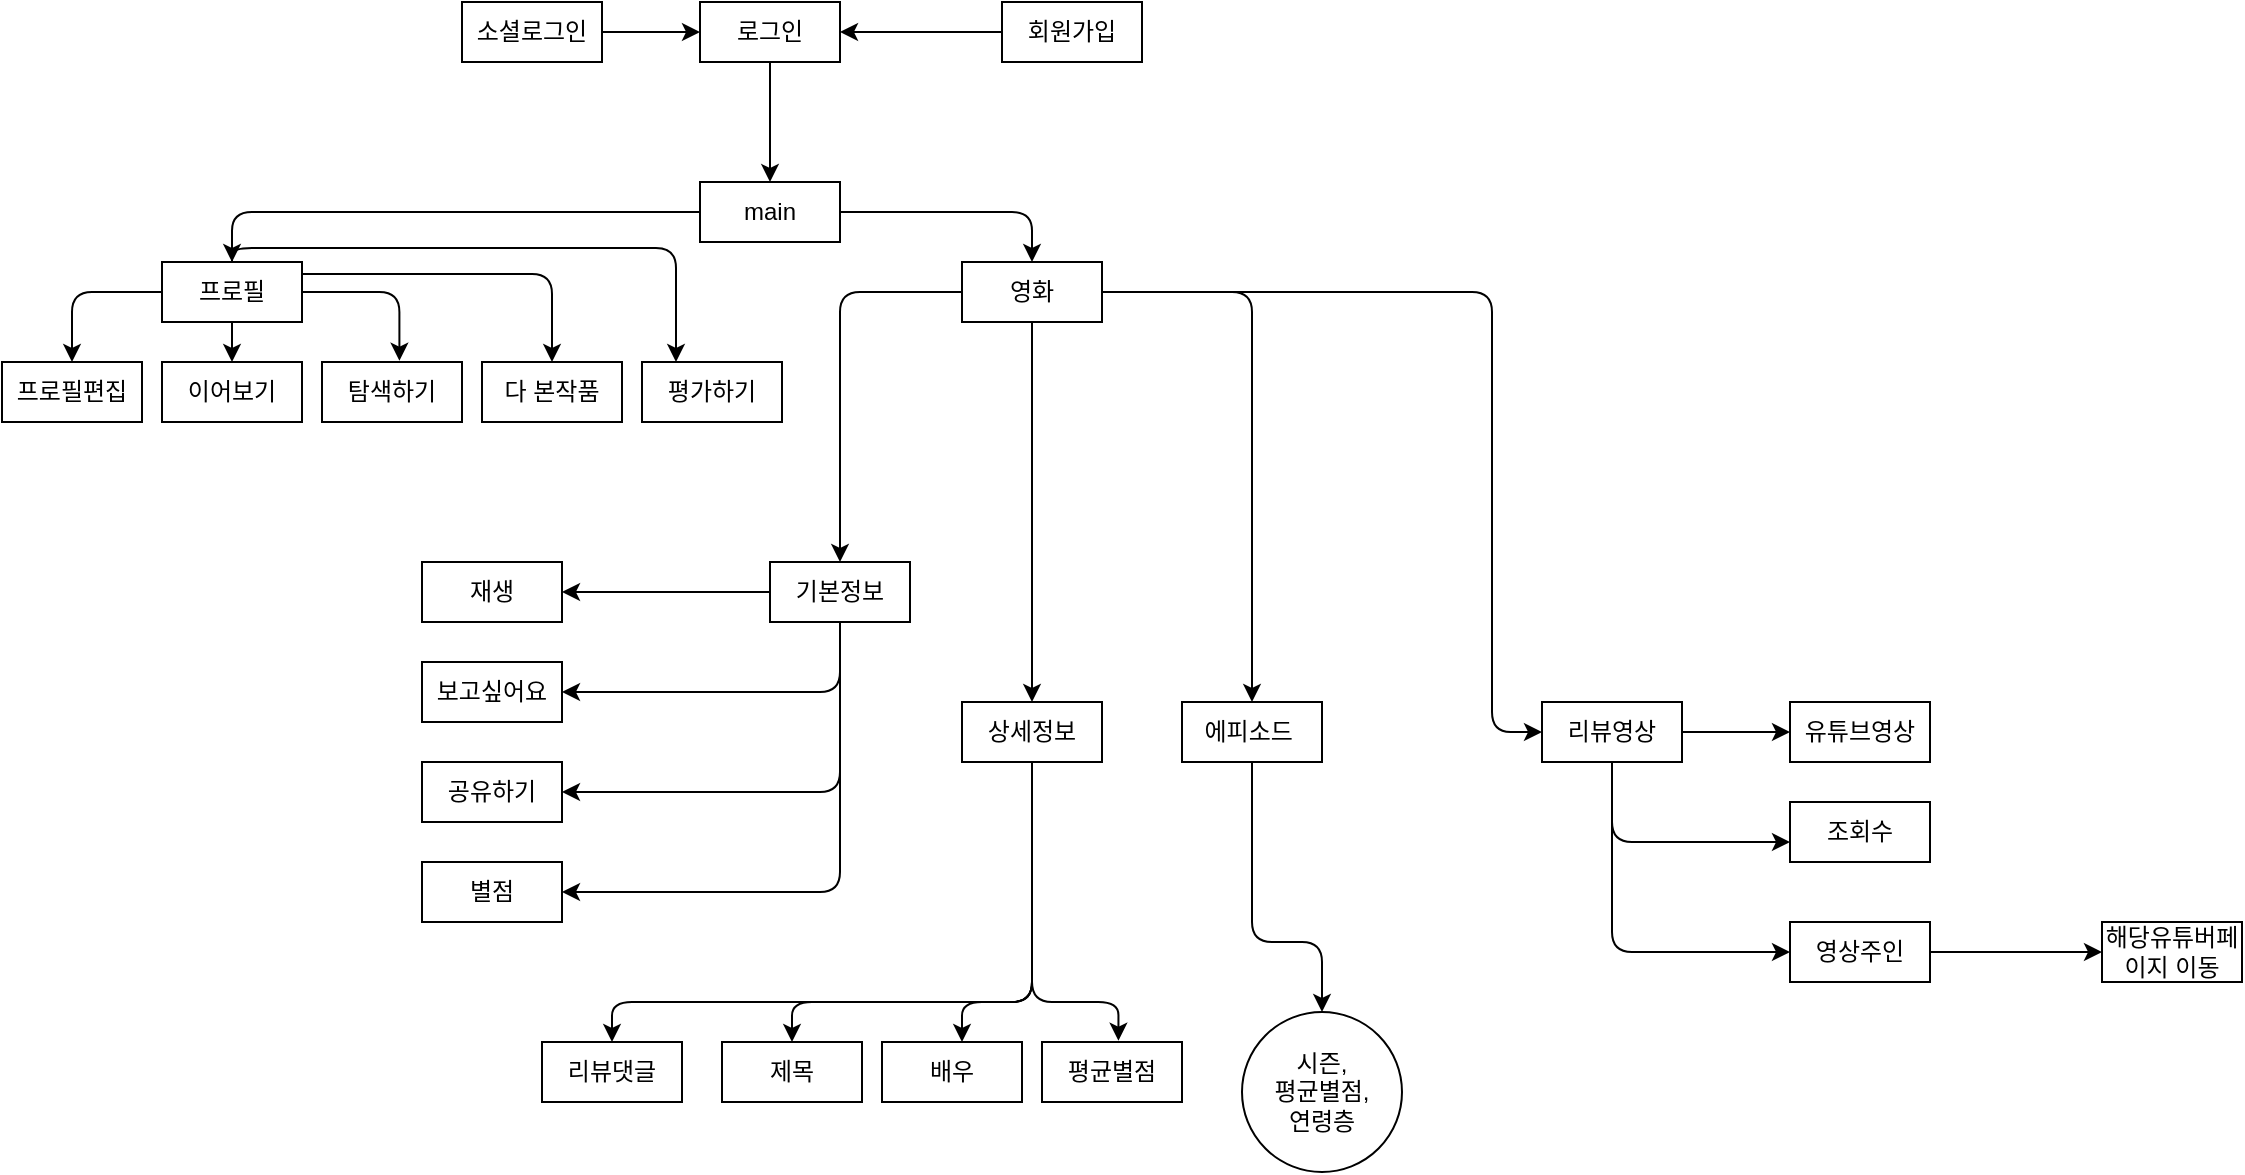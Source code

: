 <mxfile version="14.8.2" type="github">
  <diagram id="Gbn58XlaBNBeVXy45B3l" name="Page-1">
    <mxGraphModel dx="813" dy="435" grid="1" gridSize="10" guides="1" tooltips="1" connect="1" arrows="1" fold="1" page="1" pageScale="1" pageWidth="827" pageHeight="1169" math="0" shadow="0">
      <root>
        <mxCell id="0" />
        <mxCell id="1" parent="0" />
        <mxCell id="K9Gqze_4F7KGEhlYm7JS-2" value="회원가입&lt;br&gt;" style="rounded=0;whiteSpace=wrap;html=1;" vertex="1" parent="1">
          <mxGeometry x="530" y="40" width="70" height="30" as="geometry" />
        </mxCell>
        <mxCell id="K9Gqze_4F7KGEhlYm7JS-4" value="탐색하기" style="rounded=0;whiteSpace=wrap;html=1;" vertex="1" parent="1">
          <mxGeometry x="190" y="220" width="70" height="30" as="geometry" />
        </mxCell>
        <mxCell id="K9Gqze_4F7KGEhlYm7JS-5" value="평가하기" style="rounded=0;whiteSpace=wrap;html=1;" vertex="1" parent="1">
          <mxGeometry x="350" y="220" width="70" height="30" as="geometry" />
        </mxCell>
        <mxCell id="K9Gqze_4F7KGEhlYm7JS-6" value="프로필&lt;br&gt;" style="rounded=0;whiteSpace=wrap;html=1;" vertex="1" parent="1">
          <mxGeometry x="110" y="170" width="70" height="30" as="geometry" />
        </mxCell>
        <mxCell id="K9Gqze_4F7KGEhlYm7JS-7" value="프로필편집" style="rounded=0;whiteSpace=wrap;html=1;" vertex="1" parent="1">
          <mxGeometry x="30" y="220" width="70" height="30" as="geometry" />
        </mxCell>
        <mxCell id="K9Gqze_4F7KGEhlYm7JS-8" value="이어보기" style="rounded=0;whiteSpace=wrap;html=1;" vertex="1" parent="1">
          <mxGeometry x="110" y="220" width="70" height="30" as="geometry" />
        </mxCell>
        <mxCell id="K9Gqze_4F7KGEhlYm7JS-9" value="다 본작품" style="rounded=0;whiteSpace=wrap;html=1;" vertex="1" parent="1">
          <mxGeometry x="270" y="220" width="70" height="30" as="geometry" />
        </mxCell>
        <mxCell id="K9Gqze_4F7KGEhlYm7JS-13" value="" style="endArrow=classic;html=1;exitX=0.5;exitY=1;exitDx=0;exitDy=0;" edge="1" parent="1" source="K9Gqze_4F7KGEhlYm7JS-6" target="K9Gqze_4F7KGEhlYm7JS-8">
          <mxGeometry width="50" height="50" relative="1" as="geometry">
            <mxPoint x="250" y="360" as="sourcePoint" />
            <mxPoint x="300" y="310" as="targetPoint" />
          </mxGeometry>
        </mxCell>
        <mxCell id="K9Gqze_4F7KGEhlYm7JS-14" value="로그인&lt;br&gt;" style="rounded=0;whiteSpace=wrap;html=1;" vertex="1" parent="1">
          <mxGeometry x="379" y="40" width="70" height="30" as="geometry" />
        </mxCell>
        <mxCell id="K9Gqze_4F7KGEhlYm7JS-15" value="main&lt;br&gt;" style="rounded=0;whiteSpace=wrap;html=1;" vertex="1" parent="1">
          <mxGeometry x="379" y="130" width="70" height="30" as="geometry" />
        </mxCell>
        <mxCell id="K9Gqze_4F7KGEhlYm7JS-16" value="" style="endArrow=classic;html=1;exitX=0;exitY=0.5;exitDx=0;exitDy=0;entryX=1;entryY=0.5;entryDx=0;entryDy=0;" edge="1" parent="1" source="K9Gqze_4F7KGEhlYm7JS-2" target="K9Gqze_4F7KGEhlYm7JS-14">
          <mxGeometry width="50" height="50" relative="1" as="geometry">
            <mxPoint x="360" y="60" as="sourcePoint" />
            <mxPoint x="360" y="110" as="targetPoint" />
          </mxGeometry>
        </mxCell>
        <mxCell id="K9Gqze_4F7KGEhlYm7JS-18" value="" style="endArrow=classic;html=1;exitX=0.5;exitY=1;exitDx=0;exitDy=0;entryX=0.5;entryY=0;entryDx=0;entryDy=0;" edge="1" parent="1" source="K9Gqze_4F7KGEhlYm7JS-14" target="K9Gqze_4F7KGEhlYm7JS-15">
          <mxGeometry width="50" height="50" relative="1" as="geometry">
            <mxPoint x="330" y="140" as="sourcePoint" />
            <mxPoint x="380" y="90" as="targetPoint" />
          </mxGeometry>
        </mxCell>
        <mxCell id="K9Gqze_4F7KGEhlYm7JS-21" value="" style="edgeStyle=segmentEdgeStyle;endArrow=classic;html=1;exitX=0;exitY=0.5;exitDx=0;exitDy=0;entryX=0.5;entryY=0;entryDx=0;entryDy=0;" edge="1" parent="1" source="K9Gqze_4F7KGEhlYm7JS-15" target="K9Gqze_4F7KGEhlYm7JS-6">
          <mxGeometry width="50" height="50" relative="1" as="geometry">
            <mxPoint x="280" y="250" as="sourcePoint" />
            <mxPoint x="330" y="200" as="targetPoint" />
          </mxGeometry>
        </mxCell>
        <mxCell id="K9Gqze_4F7KGEhlYm7JS-22" value="" style="edgeStyle=segmentEdgeStyle;endArrow=classic;html=1;entryX=0.5;entryY=0;entryDx=0;entryDy=0;" edge="1" parent="1" source="K9Gqze_4F7KGEhlYm7JS-6" target="K9Gqze_4F7KGEhlYm7JS-7">
          <mxGeometry width="50" height="50" relative="1" as="geometry">
            <mxPoint x="110" y="175" as="sourcePoint" />
            <mxPoint x="26" y="190" as="targetPoint" />
          </mxGeometry>
        </mxCell>
        <mxCell id="K9Gqze_4F7KGEhlYm7JS-23" value="" style="edgeStyle=segmentEdgeStyle;endArrow=classic;html=1;entryX=0.553;entryY=-0.021;entryDx=0;entryDy=0;exitX=1;exitY=0.5;exitDx=0;exitDy=0;entryPerimeter=0;" edge="1" parent="1" source="K9Gqze_4F7KGEhlYm7JS-6" target="K9Gqze_4F7KGEhlYm7JS-4">
          <mxGeometry width="50" height="50" relative="1" as="geometry">
            <mxPoint x="120" y="185" as="sourcePoint" />
            <mxPoint x="75" y="230" as="targetPoint" />
          </mxGeometry>
        </mxCell>
        <mxCell id="K9Gqze_4F7KGEhlYm7JS-24" value="" style="edgeStyle=segmentEdgeStyle;endArrow=classic;html=1;entryX=0.5;entryY=0;entryDx=0;entryDy=0;" edge="1" parent="1" source="K9Gqze_4F7KGEhlYm7JS-6" target="K9Gqze_4F7KGEhlYm7JS-9">
          <mxGeometry width="50" height="50" relative="1" as="geometry">
            <mxPoint x="180" y="175.63" as="sourcePoint" />
            <mxPoint x="228.71" y="220.0" as="targetPoint" />
            <Array as="points">
              <mxPoint x="305" y="176" />
            </Array>
          </mxGeometry>
        </mxCell>
        <mxCell id="K9Gqze_4F7KGEhlYm7JS-25" value="" style="edgeStyle=segmentEdgeStyle;endArrow=classic;html=1;" edge="1" parent="1" source="K9Gqze_4F7KGEhlYm7JS-6" target="K9Gqze_4F7KGEhlYm7JS-5">
          <mxGeometry width="50" height="50" relative="1" as="geometry">
            <mxPoint x="242.5" y="163" as="sourcePoint" />
            <mxPoint x="367.5" y="207" as="targetPoint" />
            <Array as="points">
              <mxPoint x="145" y="163" />
              <mxPoint x="367" y="163" />
            </Array>
          </mxGeometry>
        </mxCell>
        <mxCell id="K9Gqze_4F7KGEhlYm7JS-29" value="소셜로그인" style="rounded=0;whiteSpace=wrap;html=1;" vertex="1" parent="1">
          <mxGeometry x="260" y="40" width="70" height="30" as="geometry" />
        </mxCell>
        <mxCell id="K9Gqze_4F7KGEhlYm7JS-30" value="" style="endArrow=classic;html=1;exitX=1;exitY=0.5;exitDx=0;exitDy=0;entryX=0;entryY=0.5;entryDx=0;entryDy=0;" edge="1" parent="1" source="K9Gqze_4F7KGEhlYm7JS-29" target="K9Gqze_4F7KGEhlYm7JS-14">
          <mxGeometry width="50" height="50" relative="1" as="geometry">
            <mxPoint x="420" y="180" as="sourcePoint" />
            <mxPoint x="470" y="130" as="targetPoint" />
          </mxGeometry>
        </mxCell>
        <mxCell id="K9Gqze_4F7KGEhlYm7JS-31" value="영화" style="rounded=0;whiteSpace=wrap;html=1;" vertex="1" parent="1">
          <mxGeometry x="510" y="170" width="70" height="30" as="geometry" />
        </mxCell>
        <mxCell id="K9Gqze_4F7KGEhlYm7JS-33" value="기본정보" style="rounded=0;whiteSpace=wrap;html=1;" vertex="1" parent="1">
          <mxGeometry x="414" y="320" width="70" height="30" as="geometry" />
        </mxCell>
        <mxCell id="K9Gqze_4F7KGEhlYm7JS-34" value="상세정보" style="rounded=0;whiteSpace=wrap;html=1;" vertex="1" parent="1">
          <mxGeometry x="510" y="390" width="70" height="30" as="geometry" />
        </mxCell>
        <mxCell id="K9Gqze_4F7KGEhlYm7JS-37" value="에피소드&amp;nbsp;" style="rounded=0;whiteSpace=wrap;html=1;" vertex="1" parent="1">
          <mxGeometry x="620" y="390" width="70" height="30" as="geometry" />
        </mxCell>
        <mxCell id="K9Gqze_4F7KGEhlYm7JS-39" value="리뷰영상&lt;br&gt;" style="rounded=0;whiteSpace=wrap;html=1;" vertex="1" parent="1">
          <mxGeometry x="800" y="390" width="70" height="30" as="geometry" />
        </mxCell>
        <mxCell id="K9Gqze_4F7KGEhlYm7JS-40" value="" style="edgeStyle=segmentEdgeStyle;endArrow=classic;html=1;exitX=1;exitY=0.5;exitDx=0;exitDy=0;entryX=0.5;entryY=0;entryDx=0;entryDy=0;" edge="1" parent="1" source="K9Gqze_4F7KGEhlYm7JS-15" target="K9Gqze_4F7KGEhlYm7JS-31">
          <mxGeometry width="50" height="50" relative="1" as="geometry">
            <mxPoint x="389" y="155" as="sourcePoint" />
            <mxPoint x="155" y="180" as="targetPoint" />
          </mxGeometry>
        </mxCell>
        <mxCell id="K9Gqze_4F7KGEhlYm7JS-41" value="" style="edgeStyle=segmentEdgeStyle;endArrow=classic;html=1;exitX=0;exitY=0.5;exitDx=0;exitDy=0;entryX=0.5;entryY=0;entryDx=0;entryDy=0;" edge="1" parent="1" source="K9Gqze_4F7KGEhlYm7JS-31" target="K9Gqze_4F7KGEhlYm7JS-33">
          <mxGeometry width="50" height="50" relative="1" as="geometry">
            <mxPoint x="470" y="280" as="sourcePoint" />
            <mxPoint x="566" y="305" as="targetPoint" />
          </mxGeometry>
        </mxCell>
        <mxCell id="K9Gqze_4F7KGEhlYm7JS-43" value="" style="edgeStyle=segmentEdgeStyle;endArrow=classic;html=1;exitX=1;exitY=0.5;exitDx=0;exitDy=0;" edge="1" parent="1" source="K9Gqze_4F7KGEhlYm7JS-31" target="K9Gqze_4F7KGEhlYm7JS-37">
          <mxGeometry width="50" height="50" relative="1" as="geometry">
            <mxPoint x="661" y="195" as="sourcePoint" />
            <mxPoint x="600" y="330" as="targetPoint" />
          </mxGeometry>
        </mxCell>
        <mxCell id="K9Gqze_4F7KGEhlYm7JS-44" value="" style="edgeStyle=segmentEdgeStyle;endArrow=classic;html=1;exitX=0.5;exitY=1;exitDx=0;exitDy=0;" edge="1" parent="1" source="K9Gqze_4F7KGEhlYm7JS-31" target="K9Gqze_4F7KGEhlYm7JS-34">
          <mxGeometry width="50" height="50" relative="1" as="geometry">
            <mxPoint x="545" y="240" as="sourcePoint" />
            <mxPoint x="484" y="375" as="targetPoint" />
          </mxGeometry>
        </mxCell>
        <mxCell id="K9Gqze_4F7KGEhlYm7JS-46" value="" style="edgeStyle=segmentEdgeStyle;endArrow=classic;html=1;exitX=1;exitY=0.5;exitDx=0;exitDy=0;" edge="1" parent="1" source="K9Gqze_4F7KGEhlYm7JS-31" target="K9Gqze_4F7KGEhlYm7JS-39">
          <mxGeometry width="50" height="50" relative="1" as="geometry">
            <mxPoint x="680" y="167.5" as="sourcePoint" />
            <mxPoint x="815" y="302.5" as="targetPoint" />
            <Array as="points">
              <mxPoint x="775" y="185" />
            </Array>
          </mxGeometry>
        </mxCell>
        <mxCell id="K9Gqze_4F7KGEhlYm7JS-47" value="재생" style="rounded=0;whiteSpace=wrap;html=1;" vertex="1" parent="1">
          <mxGeometry x="240" y="320" width="70" height="30" as="geometry" />
        </mxCell>
        <mxCell id="K9Gqze_4F7KGEhlYm7JS-48" value="보고싶어요" style="rounded=0;whiteSpace=wrap;html=1;" vertex="1" parent="1">
          <mxGeometry x="240" y="370" width="70" height="30" as="geometry" />
        </mxCell>
        <mxCell id="K9Gqze_4F7KGEhlYm7JS-49" value="공유하기" style="rounded=0;whiteSpace=wrap;html=1;" vertex="1" parent="1">
          <mxGeometry x="240" y="420" width="70" height="30" as="geometry" />
        </mxCell>
        <mxCell id="K9Gqze_4F7KGEhlYm7JS-50" value="별점" style="rounded=0;whiteSpace=wrap;html=1;" vertex="1" parent="1">
          <mxGeometry x="240" y="470" width="70" height="30" as="geometry" />
        </mxCell>
        <mxCell id="K9Gqze_4F7KGEhlYm7JS-56" value="" style="endArrow=classic;html=1;exitX=0;exitY=0.5;exitDx=0;exitDy=0;entryX=1;entryY=0.5;entryDx=0;entryDy=0;" edge="1" parent="1" source="K9Gqze_4F7KGEhlYm7JS-33" target="K9Gqze_4F7KGEhlYm7JS-47">
          <mxGeometry width="50" height="50" relative="1" as="geometry">
            <mxPoint x="480" y="450" as="sourcePoint" />
            <mxPoint x="530" y="400" as="targetPoint" />
          </mxGeometry>
        </mxCell>
        <mxCell id="K9Gqze_4F7KGEhlYm7JS-57" value="" style="edgeStyle=elbowEdgeStyle;elbow=vertical;endArrow=classic;html=1;exitX=0.5;exitY=1;exitDx=0;exitDy=0;entryX=1;entryY=0.5;entryDx=0;entryDy=0;" edge="1" parent="1" source="K9Gqze_4F7KGEhlYm7JS-33" target="K9Gqze_4F7KGEhlYm7JS-49">
          <mxGeometry width="50" height="50" relative="1" as="geometry">
            <mxPoint x="430" y="430" as="sourcePoint" />
            <mxPoint x="420" y="440" as="targetPoint" />
            <Array as="points">
              <mxPoint x="380" y="435" />
            </Array>
          </mxGeometry>
        </mxCell>
        <mxCell id="K9Gqze_4F7KGEhlYm7JS-58" value="" style="edgeStyle=elbowEdgeStyle;elbow=vertical;endArrow=classic;html=1;exitX=0.5;exitY=1;exitDx=0;exitDy=0;" edge="1" parent="1" source="K9Gqze_4F7KGEhlYm7JS-33" target="K9Gqze_4F7KGEhlYm7JS-48">
          <mxGeometry width="50" height="50" relative="1" as="geometry">
            <mxPoint x="430" y="430" as="sourcePoint" />
            <mxPoint x="480" y="380" as="targetPoint" />
            <Array as="points">
              <mxPoint x="380" y="385" />
            </Array>
          </mxGeometry>
        </mxCell>
        <mxCell id="K9Gqze_4F7KGEhlYm7JS-59" value="" style="edgeStyle=elbowEdgeStyle;elbow=vertical;endArrow=classic;html=1;exitX=0.5;exitY=1;exitDx=0;exitDy=0;entryX=1;entryY=0.5;entryDx=0;entryDy=0;" edge="1" parent="1" source="K9Gqze_4F7KGEhlYm7JS-33" target="K9Gqze_4F7KGEhlYm7JS-50">
          <mxGeometry width="50" height="50" relative="1" as="geometry">
            <mxPoint x="454.5" y="400" as="sourcePoint" />
            <mxPoint x="316" y="485" as="targetPoint" />
            <Array as="points">
              <mxPoint x="385.5" y="485" />
            </Array>
          </mxGeometry>
        </mxCell>
        <mxCell id="K9Gqze_4F7KGEhlYm7JS-60" value="제목" style="rounded=0;whiteSpace=wrap;html=1;" vertex="1" parent="1">
          <mxGeometry x="390" y="560" width="70" height="30" as="geometry" />
        </mxCell>
        <mxCell id="K9Gqze_4F7KGEhlYm7JS-61" value="평균별점" style="rounded=0;whiteSpace=wrap;html=1;" vertex="1" parent="1">
          <mxGeometry x="550" y="560" width="70" height="30" as="geometry" />
        </mxCell>
        <mxCell id="K9Gqze_4F7KGEhlYm7JS-62" value="리뷰댓글" style="rounded=0;whiteSpace=wrap;html=1;" vertex="1" parent="1">
          <mxGeometry x="300" y="560" width="70" height="30" as="geometry" />
        </mxCell>
        <mxCell id="K9Gqze_4F7KGEhlYm7JS-63" value="배우" style="rounded=0;whiteSpace=wrap;html=1;" vertex="1" parent="1">
          <mxGeometry x="470" y="560" width="70" height="30" as="geometry" />
        </mxCell>
        <mxCell id="K9Gqze_4F7KGEhlYm7JS-67" value="" style="edgeStyle=elbowEdgeStyle;elbow=vertical;endArrow=classic;html=1;exitX=0.5;exitY=1;exitDx=0;exitDy=0;" edge="1" parent="1" source="K9Gqze_4F7KGEhlYm7JS-34" target="K9Gqze_4F7KGEhlYm7JS-63">
          <mxGeometry width="50" height="50" relative="1" as="geometry">
            <mxPoint x="540" y="440" as="sourcePoint" />
            <mxPoint x="401.0" y="552.5" as="targetPoint" />
            <Array as="points">
              <mxPoint x="510" y="540" />
            </Array>
          </mxGeometry>
        </mxCell>
        <mxCell id="K9Gqze_4F7KGEhlYm7JS-68" value="" style="edgeStyle=elbowEdgeStyle;elbow=vertical;endArrow=classic;html=1;exitX=0.5;exitY=1;exitDx=0;exitDy=0;entryX=0.5;entryY=0;entryDx=0;entryDy=0;" edge="1" parent="1" source="K9Gqze_4F7KGEhlYm7JS-34" target="K9Gqze_4F7KGEhlYm7JS-60">
          <mxGeometry width="50" height="50" relative="1" as="geometry">
            <mxPoint x="555" y="430" as="sourcePoint" />
            <mxPoint x="520" y="570" as="targetPoint" />
            <Array as="points">
              <mxPoint x="520" y="540" />
              <mxPoint x="520" y="550" />
            </Array>
          </mxGeometry>
        </mxCell>
        <mxCell id="K9Gqze_4F7KGEhlYm7JS-69" value="" style="edgeStyle=elbowEdgeStyle;elbow=vertical;endArrow=classic;html=1;exitX=0.5;exitY=1;exitDx=0;exitDy=0;" edge="1" parent="1" source="K9Gqze_4F7KGEhlYm7JS-34" target="K9Gqze_4F7KGEhlYm7JS-62">
          <mxGeometry width="50" height="50" relative="1" as="geometry">
            <mxPoint x="565" y="445" as="sourcePoint" />
            <mxPoint x="445" y="585" as="targetPoint" />
            <Array as="points">
              <mxPoint x="460" y="540" />
              <mxPoint x="540" y="565" />
              <mxPoint x="540" y="575" />
            </Array>
          </mxGeometry>
        </mxCell>
        <mxCell id="K9Gqze_4F7KGEhlYm7JS-71" value="시즌,&lt;br&gt;평균별점,&lt;br&gt;연령층&lt;br&gt;" style="ellipse;whiteSpace=wrap;html=1;aspect=fixed;" vertex="1" parent="1">
          <mxGeometry x="650" y="545" width="80" height="80" as="geometry" />
        </mxCell>
        <mxCell id="K9Gqze_4F7KGEhlYm7JS-72" value="" style="edgeStyle=elbowEdgeStyle;elbow=vertical;endArrow=classic;html=1;exitX=0.5;exitY=1;exitDx=0;exitDy=0;entryX=0.546;entryY=-0.021;entryDx=0;entryDy=0;entryPerimeter=0;" edge="1" parent="1" source="K9Gqze_4F7KGEhlYm7JS-34" target="K9Gqze_4F7KGEhlYm7JS-61">
          <mxGeometry width="50" height="50" relative="1" as="geometry">
            <mxPoint x="500" y="450" as="sourcePoint" />
            <mxPoint x="290.0" y="590" as="targetPoint" />
            <Array as="points">
              <mxPoint x="560" y="540" />
              <mxPoint x="495" y="595" />
              <mxPoint x="495" y="605" />
            </Array>
          </mxGeometry>
        </mxCell>
        <mxCell id="K9Gqze_4F7KGEhlYm7JS-73" value="" style="edgeStyle=elbowEdgeStyle;elbow=vertical;endArrow=classic;html=1;exitX=0.5;exitY=1;exitDx=0;exitDy=0;entryX=0.5;entryY=0;entryDx=0;entryDy=0;" edge="1" parent="1" source="K9Gqze_4F7KGEhlYm7JS-37" target="K9Gqze_4F7KGEhlYm7JS-71">
          <mxGeometry width="50" height="50" relative="1" as="geometry">
            <mxPoint x="646.78" y="440" as="sourcePoint" />
            <mxPoint x="690" y="540" as="targetPoint" />
            <Array as="points">
              <mxPoint x="680" y="510" />
              <mxPoint x="596.78" y="625" />
            </Array>
          </mxGeometry>
        </mxCell>
        <mxCell id="K9Gqze_4F7KGEhlYm7JS-77" value="해당유튜버페이지 이동" style="rounded=0;whiteSpace=wrap;html=1;" vertex="1" parent="1">
          <mxGeometry x="1080" y="500" width="70" height="30" as="geometry" />
        </mxCell>
        <mxCell id="K9Gqze_4F7KGEhlYm7JS-78" value="유튜브영상" style="rounded=0;whiteSpace=wrap;html=1;" vertex="1" parent="1">
          <mxGeometry x="924" y="390" width="70" height="30" as="geometry" />
        </mxCell>
        <mxCell id="K9Gqze_4F7KGEhlYm7JS-79" value="조회수" style="rounded=0;whiteSpace=wrap;html=1;" vertex="1" parent="1">
          <mxGeometry x="924" y="440" width="70" height="30" as="geometry" />
        </mxCell>
        <mxCell id="K9Gqze_4F7KGEhlYm7JS-80" value="영상주인" style="rounded=0;whiteSpace=wrap;html=1;" vertex="1" parent="1">
          <mxGeometry x="924" y="500" width="70" height="30" as="geometry" />
        </mxCell>
        <mxCell id="K9Gqze_4F7KGEhlYm7JS-82" value="" style="endArrow=classic;html=1;exitX=1;exitY=0.5;exitDx=0;exitDy=0;" edge="1" parent="1" source="K9Gqze_4F7KGEhlYm7JS-39" target="K9Gqze_4F7KGEhlYm7JS-78">
          <mxGeometry width="50" height="50" relative="1" as="geometry">
            <mxPoint x="880" y="390" as="sourcePoint" />
            <mxPoint x="930" y="340" as="targetPoint" />
          </mxGeometry>
        </mxCell>
        <mxCell id="K9Gqze_4F7KGEhlYm7JS-83" value="" style="edgeStyle=segmentEdgeStyle;endArrow=classic;html=1;exitX=0.5;exitY=1;exitDx=0;exitDy=0;" edge="1" parent="1" source="K9Gqze_4F7KGEhlYm7JS-39" target="K9Gqze_4F7KGEhlYm7JS-79">
          <mxGeometry width="50" height="50" relative="1" as="geometry">
            <mxPoint x="704" y="475" as="sourcePoint" />
            <mxPoint x="924" y="450" as="targetPoint" />
            <Array as="points">
              <mxPoint x="835" y="460" />
            </Array>
          </mxGeometry>
        </mxCell>
        <mxCell id="K9Gqze_4F7KGEhlYm7JS-84" value="" style="edgeStyle=segmentEdgeStyle;endArrow=classic;html=1;exitX=0.5;exitY=1;exitDx=0;exitDy=0;" edge="1" parent="1" source="K9Gqze_4F7KGEhlYm7JS-39" target="K9Gqze_4F7KGEhlYm7JS-80">
          <mxGeometry width="50" height="50" relative="1" as="geometry">
            <mxPoint x="820" y="490.0" as="sourcePoint" />
            <mxPoint x="909.0" y="530.0" as="targetPoint" />
            <Array as="points">
              <mxPoint x="835" y="515" />
            </Array>
          </mxGeometry>
        </mxCell>
        <mxCell id="K9Gqze_4F7KGEhlYm7JS-85" value="" style="endArrow=classic;html=1;exitX=1;exitY=0.5;exitDx=0;exitDy=0;" edge="1" parent="1" source="K9Gqze_4F7KGEhlYm7JS-80" target="K9Gqze_4F7KGEhlYm7JS-77">
          <mxGeometry width="50" height="50" relative="1" as="geometry">
            <mxPoint x="970" y="510" as="sourcePoint" />
            <mxPoint x="1020" y="460" as="targetPoint" />
          </mxGeometry>
        </mxCell>
      </root>
    </mxGraphModel>
  </diagram>
</mxfile>
